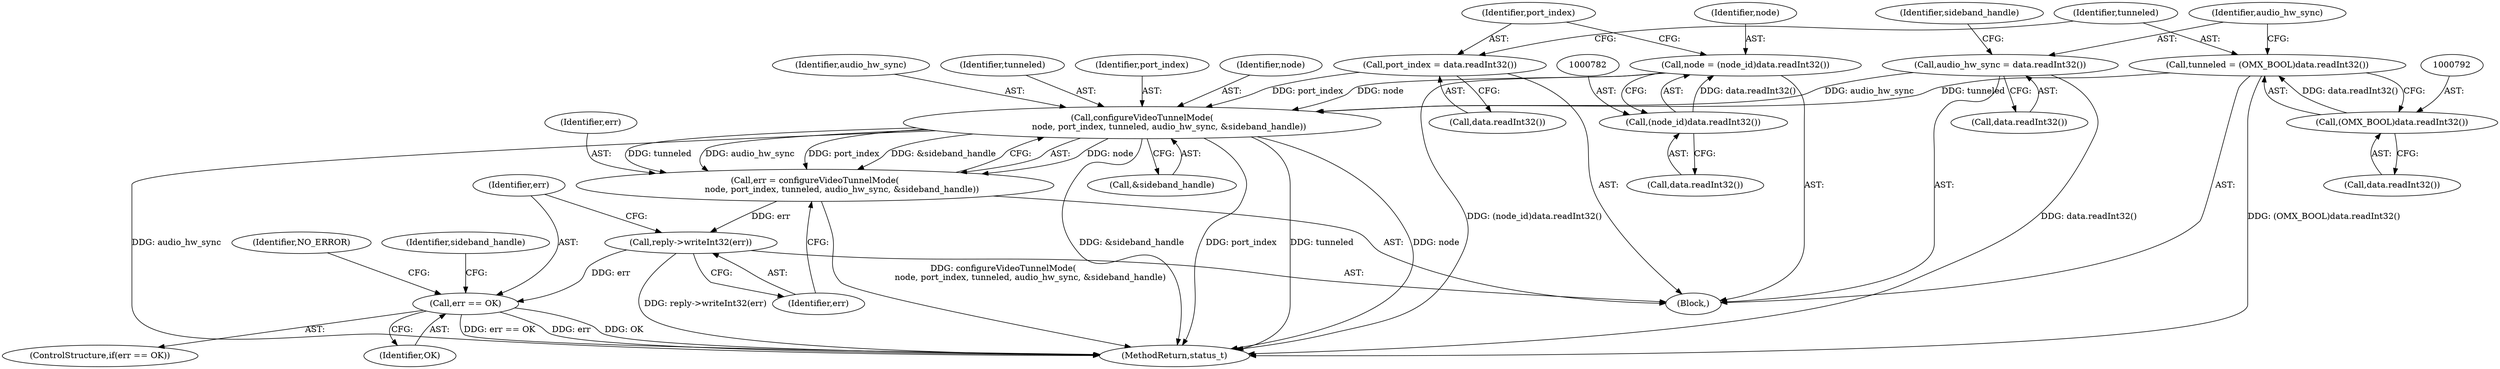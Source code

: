 digraph "0_Android_1171e7c047bf79e7c93342bb6a812c9edd86aa84@pointer" {
"1000805" [label="(Call,configureVideoTunnelMode(\n                    node, port_index, tunneled, audio_hw_sync, &sideband_handle))"];
"1000779" [label="(Call,node = (node_id)data.readInt32())"];
"1000781" [label="(Call,(node_id)data.readInt32())"];
"1000785" [label="(Call,port_index = data.readInt32())"];
"1000789" [label="(Call,tunneled = (OMX_BOOL)data.readInt32())"];
"1000791" [label="(Call,(OMX_BOOL)data.readInt32())"];
"1000795" [label="(Call,audio_hw_sync = data.readInt32())"];
"1000803" [label="(Call,err = configureVideoTunnelMode(\n                    node, port_index, tunneled, audio_hw_sync, &sideband_handle))"];
"1000812" [label="(Call,reply->writeInt32(err))"];
"1000815" [label="(Call,err == OK)"];
"1000779" [label="(Call,node = (node_id)data.readInt32())"];
"1000791" [label="(Call,(OMX_BOOL)data.readInt32())"];
"1000805" [label="(Call,configureVideoTunnelMode(\n                    node, port_index, tunneled, audio_hw_sync, &sideband_handle))"];
"1000820" [label="(Identifier,sideband_handle)"];
"1000803" [label="(Call,err = configureVideoTunnelMode(\n                    node, port_index, tunneled, audio_hw_sync, &sideband_handle))"];
"1000780" [label="(Identifier,node)"];
"1000790" [label="(Identifier,tunneled)"];
"1000810" [label="(Call,&sideband_handle)"];
"1000785" [label="(Call,port_index = data.readInt32())"];
"1000817" [label="(Identifier,OK)"];
"1000786" [label="(Identifier,port_index)"];
"1000797" [label="(Call,data.readInt32())"];
"1000807" [label="(Identifier,port_index)"];
"1000795" [label="(Call,audio_hw_sync = data.readInt32())"];
"1001075" [label="(MethodReturn,status_t)"];
"1000806" [label="(Identifier,node)"];
"1000813" [label="(Identifier,err)"];
"1000793" [label="(Call,data.readInt32())"];
"1000800" [label="(Identifier,sideband_handle)"];
"1000783" [label="(Call,data.readInt32())"];
"1000809" [label="(Identifier,audio_hw_sync)"];
"1000781" [label="(Call,(node_id)data.readInt32())"];
"1000822" [label="(Identifier,NO_ERROR)"];
"1000804" [label="(Identifier,err)"];
"1000773" [label="(Block,)"];
"1000812" [label="(Call,reply->writeInt32(err))"];
"1000796" [label="(Identifier,audio_hw_sync)"];
"1000814" [label="(ControlStructure,if(err == OK))"];
"1000816" [label="(Identifier,err)"];
"1000787" [label="(Call,data.readInt32())"];
"1000808" [label="(Identifier,tunneled)"];
"1000815" [label="(Call,err == OK)"];
"1000789" [label="(Call,tunneled = (OMX_BOOL)data.readInt32())"];
"1000805" -> "1000803"  [label="AST: "];
"1000805" -> "1000810"  [label="CFG: "];
"1000806" -> "1000805"  [label="AST: "];
"1000807" -> "1000805"  [label="AST: "];
"1000808" -> "1000805"  [label="AST: "];
"1000809" -> "1000805"  [label="AST: "];
"1000810" -> "1000805"  [label="AST: "];
"1000803" -> "1000805"  [label="CFG: "];
"1000805" -> "1001075"  [label="DDG: &sideband_handle"];
"1000805" -> "1001075"  [label="DDG: port_index"];
"1000805" -> "1001075"  [label="DDG: tunneled"];
"1000805" -> "1001075"  [label="DDG: node"];
"1000805" -> "1001075"  [label="DDG: audio_hw_sync"];
"1000805" -> "1000803"  [label="DDG: node"];
"1000805" -> "1000803"  [label="DDG: tunneled"];
"1000805" -> "1000803"  [label="DDG: audio_hw_sync"];
"1000805" -> "1000803"  [label="DDG: port_index"];
"1000805" -> "1000803"  [label="DDG: &sideband_handle"];
"1000779" -> "1000805"  [label="DDG: node"];
"1000785" -> "1000805"  [label="DDG: port_index"];
"1000789" -> "1000805"  [label="DDG: tunneled"];
"1000795" -> "1000805"  [label="DDG: audio_hw_sync"];
"1000779" -> "1000773"  [label="AST: "];
"1000779" -> "1000781"  [label="CFG: "];
"1000780" -> "1000779"  [label="AST: "];
"1000781" -> "1000779"  [label="AST: "];
"1000786" -> "1000779"  [label="CFG: "];
"1000779" -> "1001075"  [label="DDG: (node_id)data.readInt32()"];
"1000781" -> "1000779"  [label="DDG: data.readInt32()"];
"1000781" -> "1000783"  [label="CFG: "];
"1000782" -> "1000781"  [label="AST: "];
"1000783" -> "1000781"  [label="AST: "];
"1000785" -> "1000773"  [label="AST: "];
"1000785" -> "1000787"  [label="CFG: "];
"1000786" -> "1000785"  [label="AST: "];
"1000787" -> "1000785"  [label="AST: "];
"1000790" -> "1000785"  [label="CFG: "];
"1000789" -> "1000773"  [label="AST: "];
"1000789" -> "1000791"  [label="CFG: "];
"1000790" -> "1000789"  [label="AST: "];
"1000791" -> "1000789"  [label="AST: "];
"1000796" -> "1000789"  [label="CFG: "];
"1000789" -> "1001075"  [label="DDG: (OMX_BOOL)data.readInt32()"];
"1000791" -> "1000789"  [label="DDG: data.readInt32()"];
"1000791" -> "1000793"  [label="CFG: "];
"1000792" -> "1000791"  [label="AST: "];
"1000793" -> "1000791"  [label="AST: "];
"1000795" -> "1000773"  [label="AST: "];
"1000795" -> "1000797"  [label="CFG: "];
"1000796" -> "1000795"  [label="AST: "];
"1000797" -> "1000795"  [label="AST: "];
"1000800" -> "1000795"  [label="CFG: "];
"1000795" -> "1001075"  [label="DDG: data.readInt32()"];
"1000803" -> "1000773"  [label="AST: "];
"1000804" -> "1000803"  [label="AST: "];
"1000813" -> "1000803"  [label="CFG: "];
"1000803" -> "1001075"  [label="DDG: configureVideoTunnelMode(\n                    node, port_index, tunneled, audio_hw_sync, &sideband_handle)"];
"1000803" -> "1000812"  [label="DDG: err"];
"1000812" -> "1000773"  [label="AST: "];
"1000812" -> "1000813"  [label="CFG: "];
"1000813" -> "1000812"  [label="AST: "];
"1000816" -> "1000812"  [label="CFG: "];
"1000812" -> "1001075"  [label="DDG: reply->writeInt32(err)"];
"1000812" -> "1000815"  [label="DDG: err"];
"1000815" -> "1000814"  [label="AST: "];
"1000815" -> "1000817"  [label="CFG: "];
"1000816" -> "1000815"  [label="AST: "];
"1000817" -> "1000815"  [label="AST: "];
"1000820" -> "1000815"  [label="CFG: "];
"1000822" -> "1000815"  [label="CFG: "];
"1000815" -> "1001075"  [label="DDG: err"];
"1000815" -> "1001075"  [label="DDG: OK"];
"1000815" -> "1001075"  [label="DDG: err == OK"];
}
